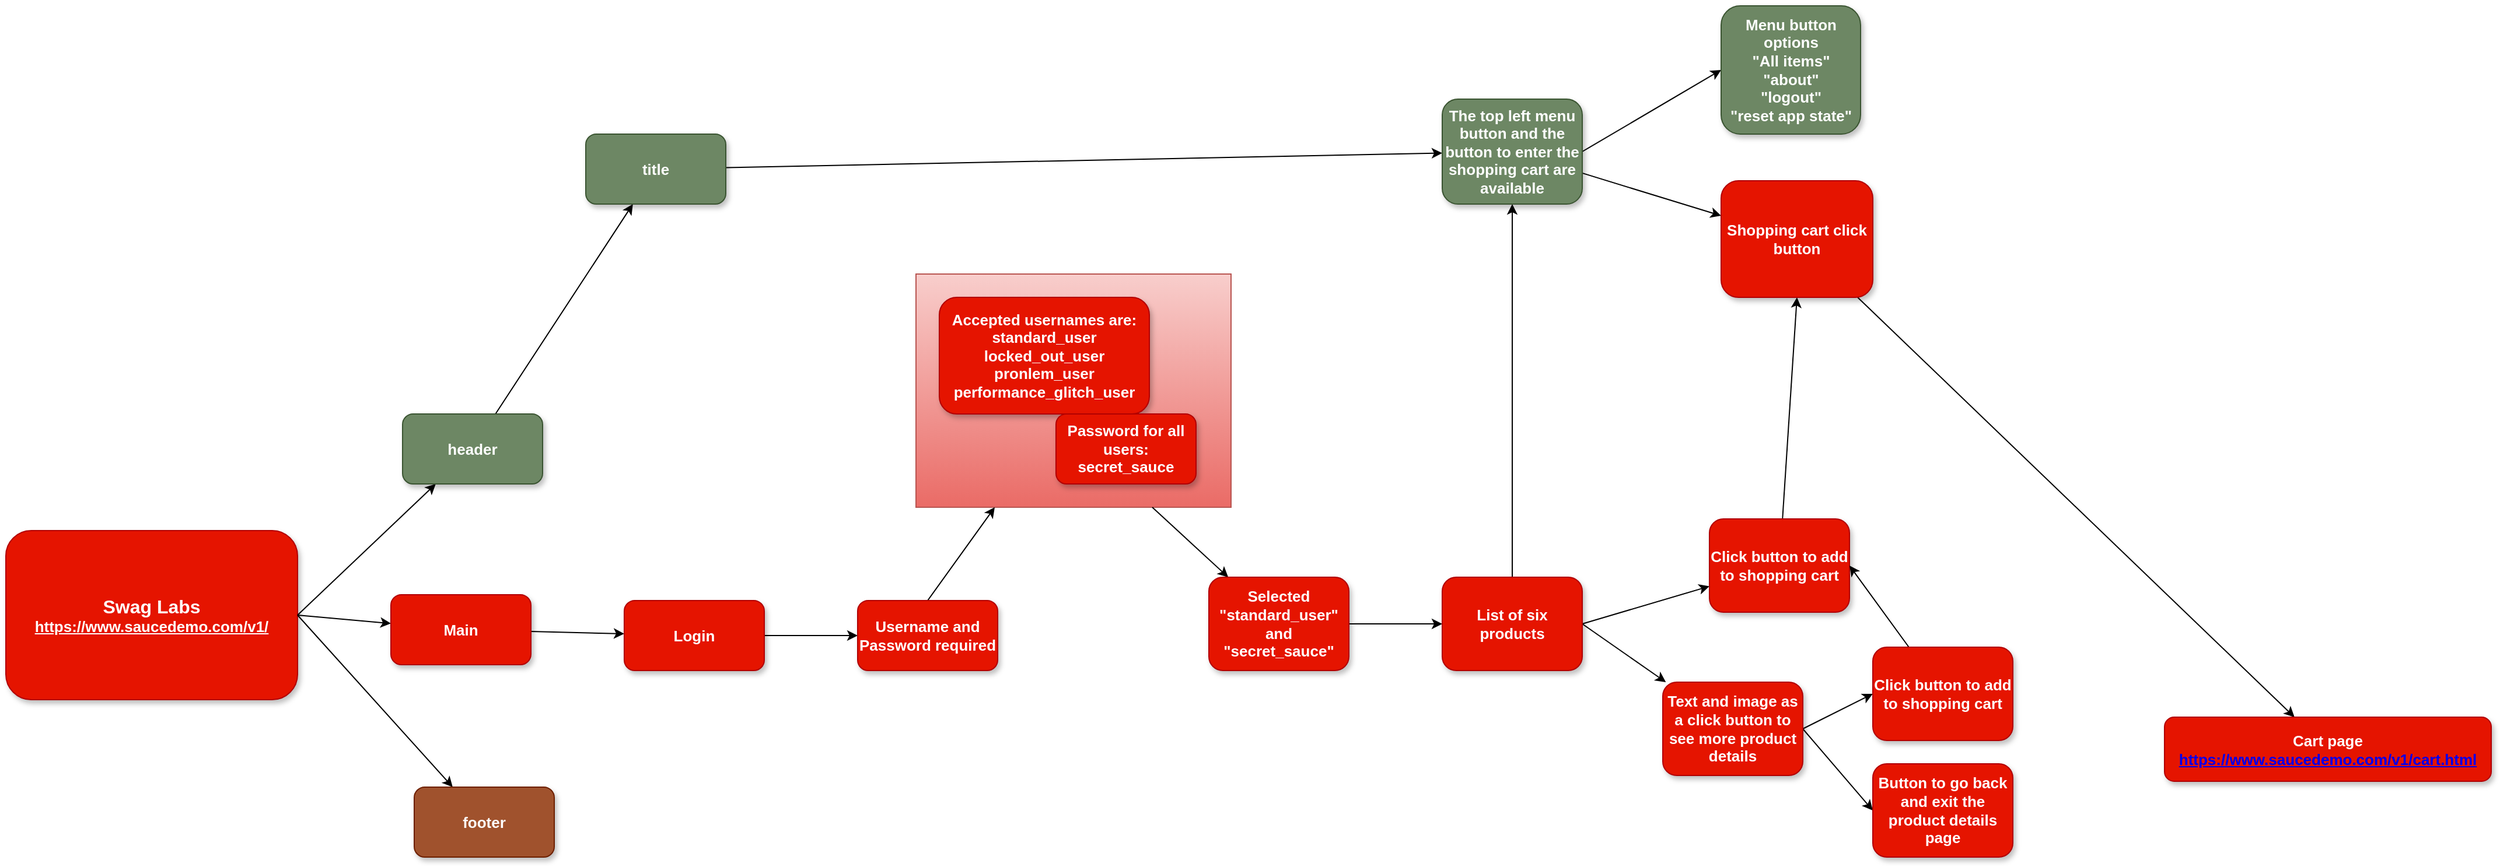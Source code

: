 <mxfile>
    <diagram id="JaeDCQ9dDwxXgXb9oZXs" name="Página-1">
        <mxGraphModel dx="1173" dy="1139" grid="1" gridSize="10" guides="1" tooltips="1" connect="1" arrows="1" fold="1" page="1" pageScale="1" pageWidth="827" pageHeight="1169" math="0" shadow="0">
            <root>
                <mxCell id="0"/>
                <mxCell id="1" parent="0"/>
                <mxCell id="23" value="" style="whiteSpace=wrap;html=1;fillColor=#f8cecc;strokeColor=#b85450;gradientColor=#ea6b66;" parent="1" vertex="1">
                    <mxGeometry x="990" y="280" width="270" height="200" as="geometry"/>
                </mxCell>
                <mxCell id="6" value="" style="edgeStyle=none;html=1;exitX=1;exitY=0.5;exitDx=0;exitDy=0;" parent="1" source="3" target="5" edge="1">
                    <mxGeometry relative="1" as="geometry"/>
                </mxCell>
                <mxCell id="3" value="&lt;b&gt;&lt;font&gt;&lt;font style=&quot;font-size: 16px; color: rgb(255, 255, 255);&quot;&gt;Swag Labs&lt;br&gt;&lt;/font&gt;&lt;a style=&quot;color: light-dark(rgb(255, 255, 255), rgb(18, 18, 18)); font-size: 13px;&quot; href=&quot;https://www.saucedemo.com/v1/&quot;&gt;https://www.saucedemo.com/v1/&lt;/a&gt;&lt;br&gt;&lt;/font&gt;&lt;/b&gt;" style="rounded=1;whiteSpace=wrap;html=1;fillColor=#e51400;fontColor=#ffffff;strokeColor=#B20000;gradientColor=none;glass=0;shadow=1;" parent="1" vertex="1">
                    <mxGeometry x="210" y="500" width="250" height="145" as="geometry"/>
                </mxCell>
                <mxCell id="8" value="" style="edgeStyle=none;html=1;" parent="1" source="5" target="7" edge="1">
                    <mxGeometry relative="1" as="geometry"/>
                </mxCell>
                <mxCell id="10" value="" style="edgeStyle=none;html=1;exitX=1;exitY=0.5;exitDx=0;exitDy=0;" parent="1" source="3" target="9" edge="1">
                    <mxGeometry relative="1" as="geometry"/>
                </mxCell>
                <mxCell id="12" value="" style="edgeStyle=none;html=1;exitX=1;exitY=0.5;exitDx=0;exitDy=0;" parent="1" source="3" target="11" edge="1">
                    <mxGeometry relative="1" as="geometry"/>
                </mxCell>
                <mxCell id="5" value="&lt;b&gt;&lt;font style=&quot;color: rgb(255, 255, 255); font-size: 13px;&quot;&gt;Main&lt;/font&gt;&lt;/b&gt;" style="rounded=1;whiteSpace=wrap;html=1;fillColor=#e51400;fontColor=#ffffff;strokeColor=#B20000;gradientColor=none;glass=0;shadow=1;" parent="1" vertex="1">
                    <mxGeometry x="540" y="555" width="120" height="60" as="geometry"/>
                </mxCell>
                <mxCell id="14" value="" style="edgeStyle=none;html=1;" parent="1" source="7" target="13" edge="1">
                    <mxGeometry relative="1" as="geometry"/>
                </mxCell>
                <mxCell id="7" value="&lt;b&gt;&lt;font style=&quot;color: rgb(255, 255, 255); font-size: 13px;&quot;&gt;Login&lt;/font&gt;&lt;/b&gt;" style="rounded=1;whiteSpace=wrap;html=1;fillColor=#e51400;fontColor=#ffffff;strokeColor=#B20000;gradientColor=none;glass=0;shadow=1;" parent="1" vertex="1">
                    <mxGeometry x="740" y="560" width="120" height="60" as="geometry"/>
                </mxCell>
                <mxCell id="40" value="" style="edgeStyle=none;html=1;" edge="1" parent="1" source="9" target="39">
                    <mxGeometry relative="1" as="geometry"/>
                </mxCell>
                <mxCell id="9" value="&lt;b&gt;&lt;font style=&quot;color: rgb(255, 255, 255); font-size: 13px;&quot;&gt;header&lt;/font&gt;&lt;/b&gt;" style="rounded=1;whiteSpace=wrap;html=1;fillColor=#6d8764;fontColor=#ffffff;strokeColor=#3A5431;glass=0;shadow=1;" parent="1" vertex="1">
                    <mxGeometry x="550" y="400" width="120" height="60" as="geometry"/>
                </mxCell>
                <mxCell id="11" value="&lt;b&gt;&lt;font style=&quot;color: rgb(255, 255, 255); font-size: 13px;&quot;&gt;footer&lt;/font&gt;&lt;/b&gt;" style="rounded=1;whiteSpace=wrap;html=1;fillColor=#a0522d;fontColor=#ffffff;strokeColor=#6D1F00;glass=0;shadow=1;" parent="1" vertex="1">
                    <mxGeometry x="560" y="720" width="120" height="60" as="geometry"/>
                </mxCell>
                <mxCell id="20" value="" style="edgeStyle=none;html=1;exitX=0.5;exitY=0;exitDx=0;exitDy=0;entryX=0.25;entryY=1;entryDx=0;entryDy=0;" parent="1" source="13" target="23" edge="1">
                    <mxGeometry relative="1" as="geometry"/>
                </mxCell>
                <mxCell id="22" value="" style="edgeStyle=none;html=1;exitX=0.75;exitY=1;exitDx=0;exitDy=0;" parent="1" source="23" target="21" edge="1">
                    <mxGeometry relative="1" as="geometry"/>
                </mxCell>
                <mxCell id="13" value="&lt;b&gt;&lt;font style=&quot;color: rgb(255, 255, 255); font-size: 13px;&quot;&gt;Username and Password required&lt;/font&gt;&lt;/b&gt;" style="rounded=1;whiteSpace=wrap;html=1;fillColor=#e51400;fontColor=#ffffff;strokeColor=#B20000;gradientColor=none;glass=0;shadow=1;" parent="1" vertex="1">
                    <mxGeometry x="940" y="560" width="120" height="60" as="geometry"/>
                </mxCell>
                <mxCell id="15" value="&lt;b&gt;&lt;font style=&quot;color: rgb(255, 255, 255); font-size: 13px;&quot;&gt;Accepted usernames are:&lt;br&gt;&lt;/font&gt;&lt;/b&gt;&lt;b style=&quot;color: rgb(63, 63, 63); font-size: 13px; background-color: transparent;&quot;&gt;&lt;font style=&quot;color: rgb(255, 255, 255);&quot;&gt;standard_user&lt;/font&gt;&lt;/b&gt;&lt;b&gt;&lt;font style=&quot;color: rgb(255, 255, 255); font-size: 13px;&quot;&gt;&lt;br&gt;&lt;/font&gt;&lt;/b&gt;&lt;b style=&quot;color: rgb(63, 63, 63); font-size: 13px; background-color: transparent;&quot;&gt;&lt;font style=&quot;color: rgb(255, 255, 255);&quot;&gt;locked_out_user&lt;/font&gt;&lt;/b&gt;&lt;b&gt;&lt;font style=&quot;color: rgb(255, 255, 255); font-size: 13px;&quot;&gt;&lt;br&gt;&lt;/font&gt;&lt;/b&gt;&lt;b style=&quot;color: rgb(63, 63, 63); font-size: 13px; background-color: transparent;&quot;&gt;&lt;font style=&quot;color: rgb(255, 255, 255);&quot;&gt;pronlem_user&lt;/font&gt;&lt;/b&gt;&lt;b&gt;&lt;font style=&quot;color: rgb(255, 255, 255); font-size: 13px;&quot;&gt;&lt;br&gt;&lt;/font&gt;&lt;/b&gt;&lt;b style=&quot;color: rgb(63, 63, 63); font-size: 13px; background-color: transparent;&quot;&gt;&lt;font style=&quot;color: rgb(255, 255, 255);&quot;&gt;performance_glitch_user&lt;/font&gt;&lt;/b&gt;&lt;b&gt;&lt;font style=&quot;color: rgb(255, 255, 255); font-size: 13px;&quot;&gt;&lt;/font&gt;&lt;/b&gt;" style="rounded=1;whiteSpace=wrap;html=1;fillColor=#e51400;fontColor=#ffffff;strokeColor=#B20000;gradientColor=none;glass=0;shadow=1;" parent="1" vertex="1">
                    <mxGeometry x="1010" y="300" width="180" height="100" as="geometry"/>
                </mxCell>
                <mxCell id="19" value="&lt;b&gt;&lt;font style=&quot;color: rgb(255, 255, 255); font-size: 13px;&quot;&gt;Password for all users:&lt;br&gt;secret_sauce&lt;/font&gt;&lt;/b&gt;" style="rounded=1;whiteSpace=wrap;html=1;fillColor=#e51400;fontColor=#ffffff;strokeColor=#B20000;gradientColor=none;glass=0;shadow=1;" parent="1" vertex="1">
                    <mxGeometry x="1110" y="400" width="120" height="60" as="geometry"/>
                </mxCell>
                <mxCell id="25" value="" style="edgeStyle=none;html=1;" edge="1" parent="1" source="21" target="24">
                    <mxGeometry relative="1" as="geometry"/>
                </mxCell>
                <mxCell id="21" value="&lt;b&gt;&lt;font style=&quot;color: rgb(255, 255, 255); font-size: 13px;&quot;&gt;Selected &quot;standard_user&quot; and &quot;secret_sauce&quot;&lt;/font&gt;&lt;/b&gt;" style="rounded=1;whiteSpace=wrap;html=1;fillColor=#e51400;fontColor=#ffffff;strokeColor=#B20000;gradientColor=none;glass=0;shadow=1;" parent="1" vertex="1">
                    <mxGeometry x="1241" y="540" width="120" height="80" as="geometry"/>
                </mxCell>
                <mxCell id="27" value="" style="edgeStyle=none;html=1;exitX=1;exitY=0.5;exitDx=0;exitDy=0;" edge="1" parent="1" source="24" target="26">
                    <mxGeometry relative="1" as="geometry"/>
                </mxCell>
                <mxCell id="29" value="" style="edgeStyle=none;html=1;exitX=1;exitY=0.5;exitDx=0;exitDy=0;" edge="1" parent="1" source="24" target="28">
                    <mxGeometry relative="1" as="geometry"/>
                </mxCell>
                <mxCell id="44" value="" style="edgeStyle=none;html=1;entryX=0.5;entryY=1;entryDx=0;entryDy=0;" edge="1" parent="1" source="24" target="41">
                    <mxGeometry relative="1" as="geometry">
                        <mxPoint x="1501" y="460" as="targetPoint"/>
                    </mxGeometry>
                </mxCell>
                <mxCell id="24" value="&lt;b&gt;&lt;font style=&quot;color: rgb(255, 255, 255); font-size: 13px;&quot;&gt;List of six products&lt;/font&gt;&lt;/b&gt;" style="rounded=1;whiteSpace=wrap;html=1;fillColor=#e51400;fontColor=#ffffff;strokeColor=#B20000;gradientColor=none;glass=0;shadow=1;" vertex="1" parent="1">
                    <mxGeometry x="1441" y="540" width="120" height="80" as="geometry"/>
                </mxCell>
                <mxCell id="54" value="" style="edgeStyle=none;html=1;entryX=0.5;entryY=1;entryDx=0;entryDy=0;" edge="1" parent="1" source="26" target="49">
                    <mxGeometry relative="1" as="geometry">
                        <mxPoint x="1790" y="410" as="targetPoint"/>
                    </mxGeometry>
                </mxCell>
                <mxCell id="26" value="&lt;b&gt;&lt;font style=&quot;color: rgb(255, 255, 255); font-size: 13px;&quot;&gt;Click button to add to shopping cart&lt;/font&gt;&lt;/b&gt;" style="rounded=1;whiteSpace=wrap;html=1;fillColor=#e51400;fontColor=#ffffff;strokeColor=#B20000;gradientColor=none;glass=0;shadow=1;" vertex="1" parent="1">
                    <mxGeometry x="1670" y="490" width="120" height="80" as="geometry"/>
                </mxCell>
                <mxCell id="34" value="" style="edgeStyle=none;html=1;exitX=1;exitY=0.5;exitDx=0;exitDy=0;entryX=0;entryY=0.5;entryDx=0;entryDy=0;" edge="1" parent="1" source="28" target="30">
                    <mxGeometry relative="1" as="geometry"/>
                </mxCell>
                <mxCell id="36" value="" style="edgeStyle=none;html=1;exitX=1;exitY=0.5;exitDx=0;exitDy=0;entryX=0;entryY=0.5;entryDx=0;entryDy=0;" edge="1" parent="1" source="28" target="35">
                    <mxGeometry relative="1" as="geometry"/>
                </mxCell>
                <mxCell id="28" value="&lt;b&gt;&lt;font style=&quot;color: rgb(255, 255, 255); font-size: 13px;&quot;&gt;Text and image as a click button to see more product details&lt;/font&gt;&lt;/b&gt;" style="rounded=1;whiteSpace=wrap;html=1;fillColor=#e51400;fontColor=#ffffff;strokeColor=#B20000;gradientColor=none;glass=0;shadow=1;" vertex="1" parent="1">
                    <mxGeometry x="1630" y="630" width="120" height="80" as="geometry"/>
                </mxCell>
                <mxCell id="30" value="&lt;b&gt;&lt;font style=&quot;color: rgb(255, 255, 255); font-size: 13px;&quot;&gt;Button to go back and exit the product details page&lt;/font&gt;&lt;/b&gt;" style="rounded=1;whiteSpace=wrap;html=1;fillColor=#e51400;fontColor=#ffffff;strokeColor=#B20000;gradientColor=none;glass=0;shadow=1;" vertex="1" parent="1">
                    <mxGeometry x="1810" y="700" width="120" height="80" as="geometry"/>
                </mxCell>
                <mxCell id="57" value="" style="edgeStyle=none;html=1;entryX=1;entryY=0.5;entryDx=0;entryDy=0;" edge="1" parent="1" source="35" target="26">
                    <mxGeometry relative="1" as="geometry">
                        <mxPoint x="1840" y="510" as="targetPoint"/>
                    </mxGeometry>
                </mxCell>
                <mxCell id="35" value="&lt;b style=&quot;color: rgb(63, 63, 63); scrollbar-color: rgb(226, 226, 226) rgb(251, 251, 251);&quot;&gt;&lt;font style=&quot;scrollbar-color: rgb(226, 226, 226) rgb(251, 251, 251); font-size: 13px; color: rgb(255, 255, 255);&quot;&gt;Click button to add to shopping cart&lt;/font&gt;&lt;/b&gt;" style="rounded=1;whiteSpace=wrap;html=1;fillColor=#e51400;fontColor=#ffffff;strokeColor=#B20000;gradientColor=none;glass=0;shadow=1;" vertex="1" parent="1">
                    <mxGeometry x="1810" y="600" width="120" height="80" as="geometry"/>
                </mxCell>
                <mxCell id="42" value="" style="edgeStyle=none;html=1;" edge="1" parent="1" source="39" target="41">
                    <mxGeometry relative="1" as="geometry"/>
                </mxCell>
                <mxCell id="39" value="&lt;b&gt;&lt;font style=&quot;color: rgb(255, 255, 255); font-size: 13px;&quot;&gt;title&lt;/font&gt;&lt;/b&gt;" style="rounded=1;whiteSpace=wrap;html=1;fillColor=#6d8764;fontColor=#ffffff;strokeColor=#3A5431;glass=0;shadow=1;" vertex="1" parent="1">
                    <mxGeometry x="707" y="160" width="120" height="60" as="geometry"/>
                </mxCell>
                <mxCell id="48" value="" style="edgeStyle=none;html=1;exitX=1;exitY=0.5;exitDx=0;exitDy=0;entryX=0;entryY=0.5;entryDx=0;entryDy=0;" edge="1" parent="1" source="41" target="45">
                    <mxGeometry relative="1" as="geometry"/>
                </mxCell>
                <mxCell id="50" value="" style="edgeStyle=none;html=1;" edge="1" parent="1" source="41" target="49">
                    <mxGeometry relative="1" as="geometry"/>
                </mxCell>
                <mxCell id="41" value="&lt;b&gt;&lt;font style=&quot;color: rgb(255, 255, 255); font-size: 13px;&quot;&gt;The top left menu button and the button to enter the shopping cart are available&lt;/font&gt;&lt;/b&gt;" style="rounded=1;whiteSpace=wrap;html=1;fillColor=#6d8764;fontColor=#ffffff;strokeColor=#3A5431;glass=0;shadow=1;" vertex="1" parent="1">
                    <mxGeometry x="1441" y="130" width="120" height="90" as="geometry"/>
                </mxCell>
                <mxCell id="45" value="&lt;b&gt;&lt;font style=&quot;color: rgb(255, 255, 255); font-size: 13px;&quot;&gt;Menu button options&lt;br&gt;&quot;All items&quot;&lt;br&gt;&quot;about&quot;&lt;br&gt;&quot;logout&quot;&lt;br&gt;&quot;reset app state&quot;&lt;/font&gt;&lt;/b&gt;" style="rounded=1;whiteSpace=wrap;html=1;fillColor=#6d8764;fontColor=#ffffff;strokeColor=#3A5431;glass=0;shadow=1;" vertex="1" parent="1">
                    <mxGeometry x="1680" y="50" width="119.5" height="110" as="geometry"/>
                </mxCell>
                <mxCell id="52" value="" style="edgeStyle=none;html=1;" edge="1" parent="1" source="49" target="51">
                    <mxGeometry relative="1" as="geometry"/>
                </mxCell>
                <mxCell id="49" value="&lt;b&gt;&lt;font style=&quot;color: rgb(255, 255, 255); font-size: 13px;&quot;&gt;Shopping cart click button&lt;/font&gt;&lt;/b&gt;" style="rounded=1;whiteSpace=wrap;html=1;fillColor=#e51400;strokeColor=#B20000;glass=0;shadow=1;fontColor=#ffffff;" vertex="1" parent="1">
                    <mxGeometry x="1680" y="200" width="130" height="100" as="geometry"/>
                </mxCell>
                <mxCell id="51" value="&lt;b&gt;&lt;font style=&quot;color: rgb(255, 255, 255); font-size: 13px;&quot;&gt;Cart page&lt;br&gt;&lt;a href=&quot;https://www.saucedemo.com/v1/cart.html&quot;&gt;https://www.saucedemo.com/v1/cart.html&lt;/a&gt;&lt;br&gt;&lt;/font&gt;&lt;/b&gt;" style="rounded=1;whiteSpace=wrap;html=1;fillColor=#e51400;fontColor=#ffffff;strokeColor=#B20000;glass=0;shadow=1;" vertex="1" parent="1">
                    <mxGeometry x="2060" y="660" width="280" height="55" as="geometry"/>
                </mxCell>
            </root>
        </mxGraphModel>
    </diagram>
</mxfile>